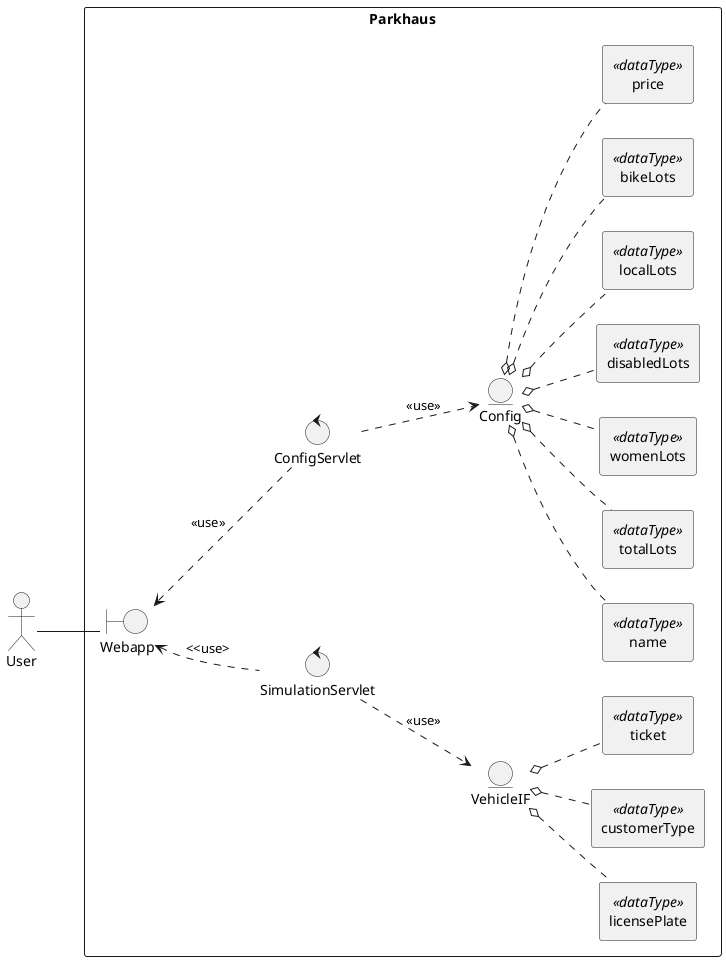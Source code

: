@startuml

actor User
rectangle Parkhaus{
boundary Webapp
control SimulationServlet
Webapp <.. SimulationServlet: <<use>
entity VehicleIF
SimulationServlet ..> VehicleIF: <<use>>
control ConfigServlet
entity Config
ConfigServlet ..> Config: <<use>>
Webapp <.. ConfigServlet: <<use>>
rectangle licensePlate <<dataType>>
rectangle customerType <<dataType>>
rectangle ticket <<dataType>>
VehicleIF o.. licensePlate
VehicleIF o.. customerType
VehicleIF o.. ticket
rectangle name <<dataType>>
rectangle totalLots <<dataType>>
rectangle womenLots <<dataType>>
rectangle disabledLots <<dataType>>
rectangle localLots <<dataType>>
rectangle bikeLots <<dataType>>
rectangle price <<dataType>>
Config o.. name
Config o.. totalLots
Config o.. womenLots
Config o.. disabledLots
Config o.. localLots
Config o.. bikeLots
Config o.. price
}
left to right direction
User -- Webapp

@enduml
